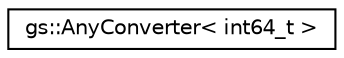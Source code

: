 digraph "Graphical Class Hierarchy"
{
 // LATEX_PDF_SIZE
  edge [fontname="Helvetica",fontsize="10",labelfontname="Helvetica",labelfontsize="10"];
  node [fontname="Helvetica",fontsize="10",shape=record];
  rankdir="LR";
  Node0 [label="gs::AnyConverter\< int64_t \>",height=0.2,width=0.4,color="black", fillcolor="white", style="filled",URL="$structgs_1_1AnyConverter_3_01int64__t_01_4.html",tooltip=" "];
}
